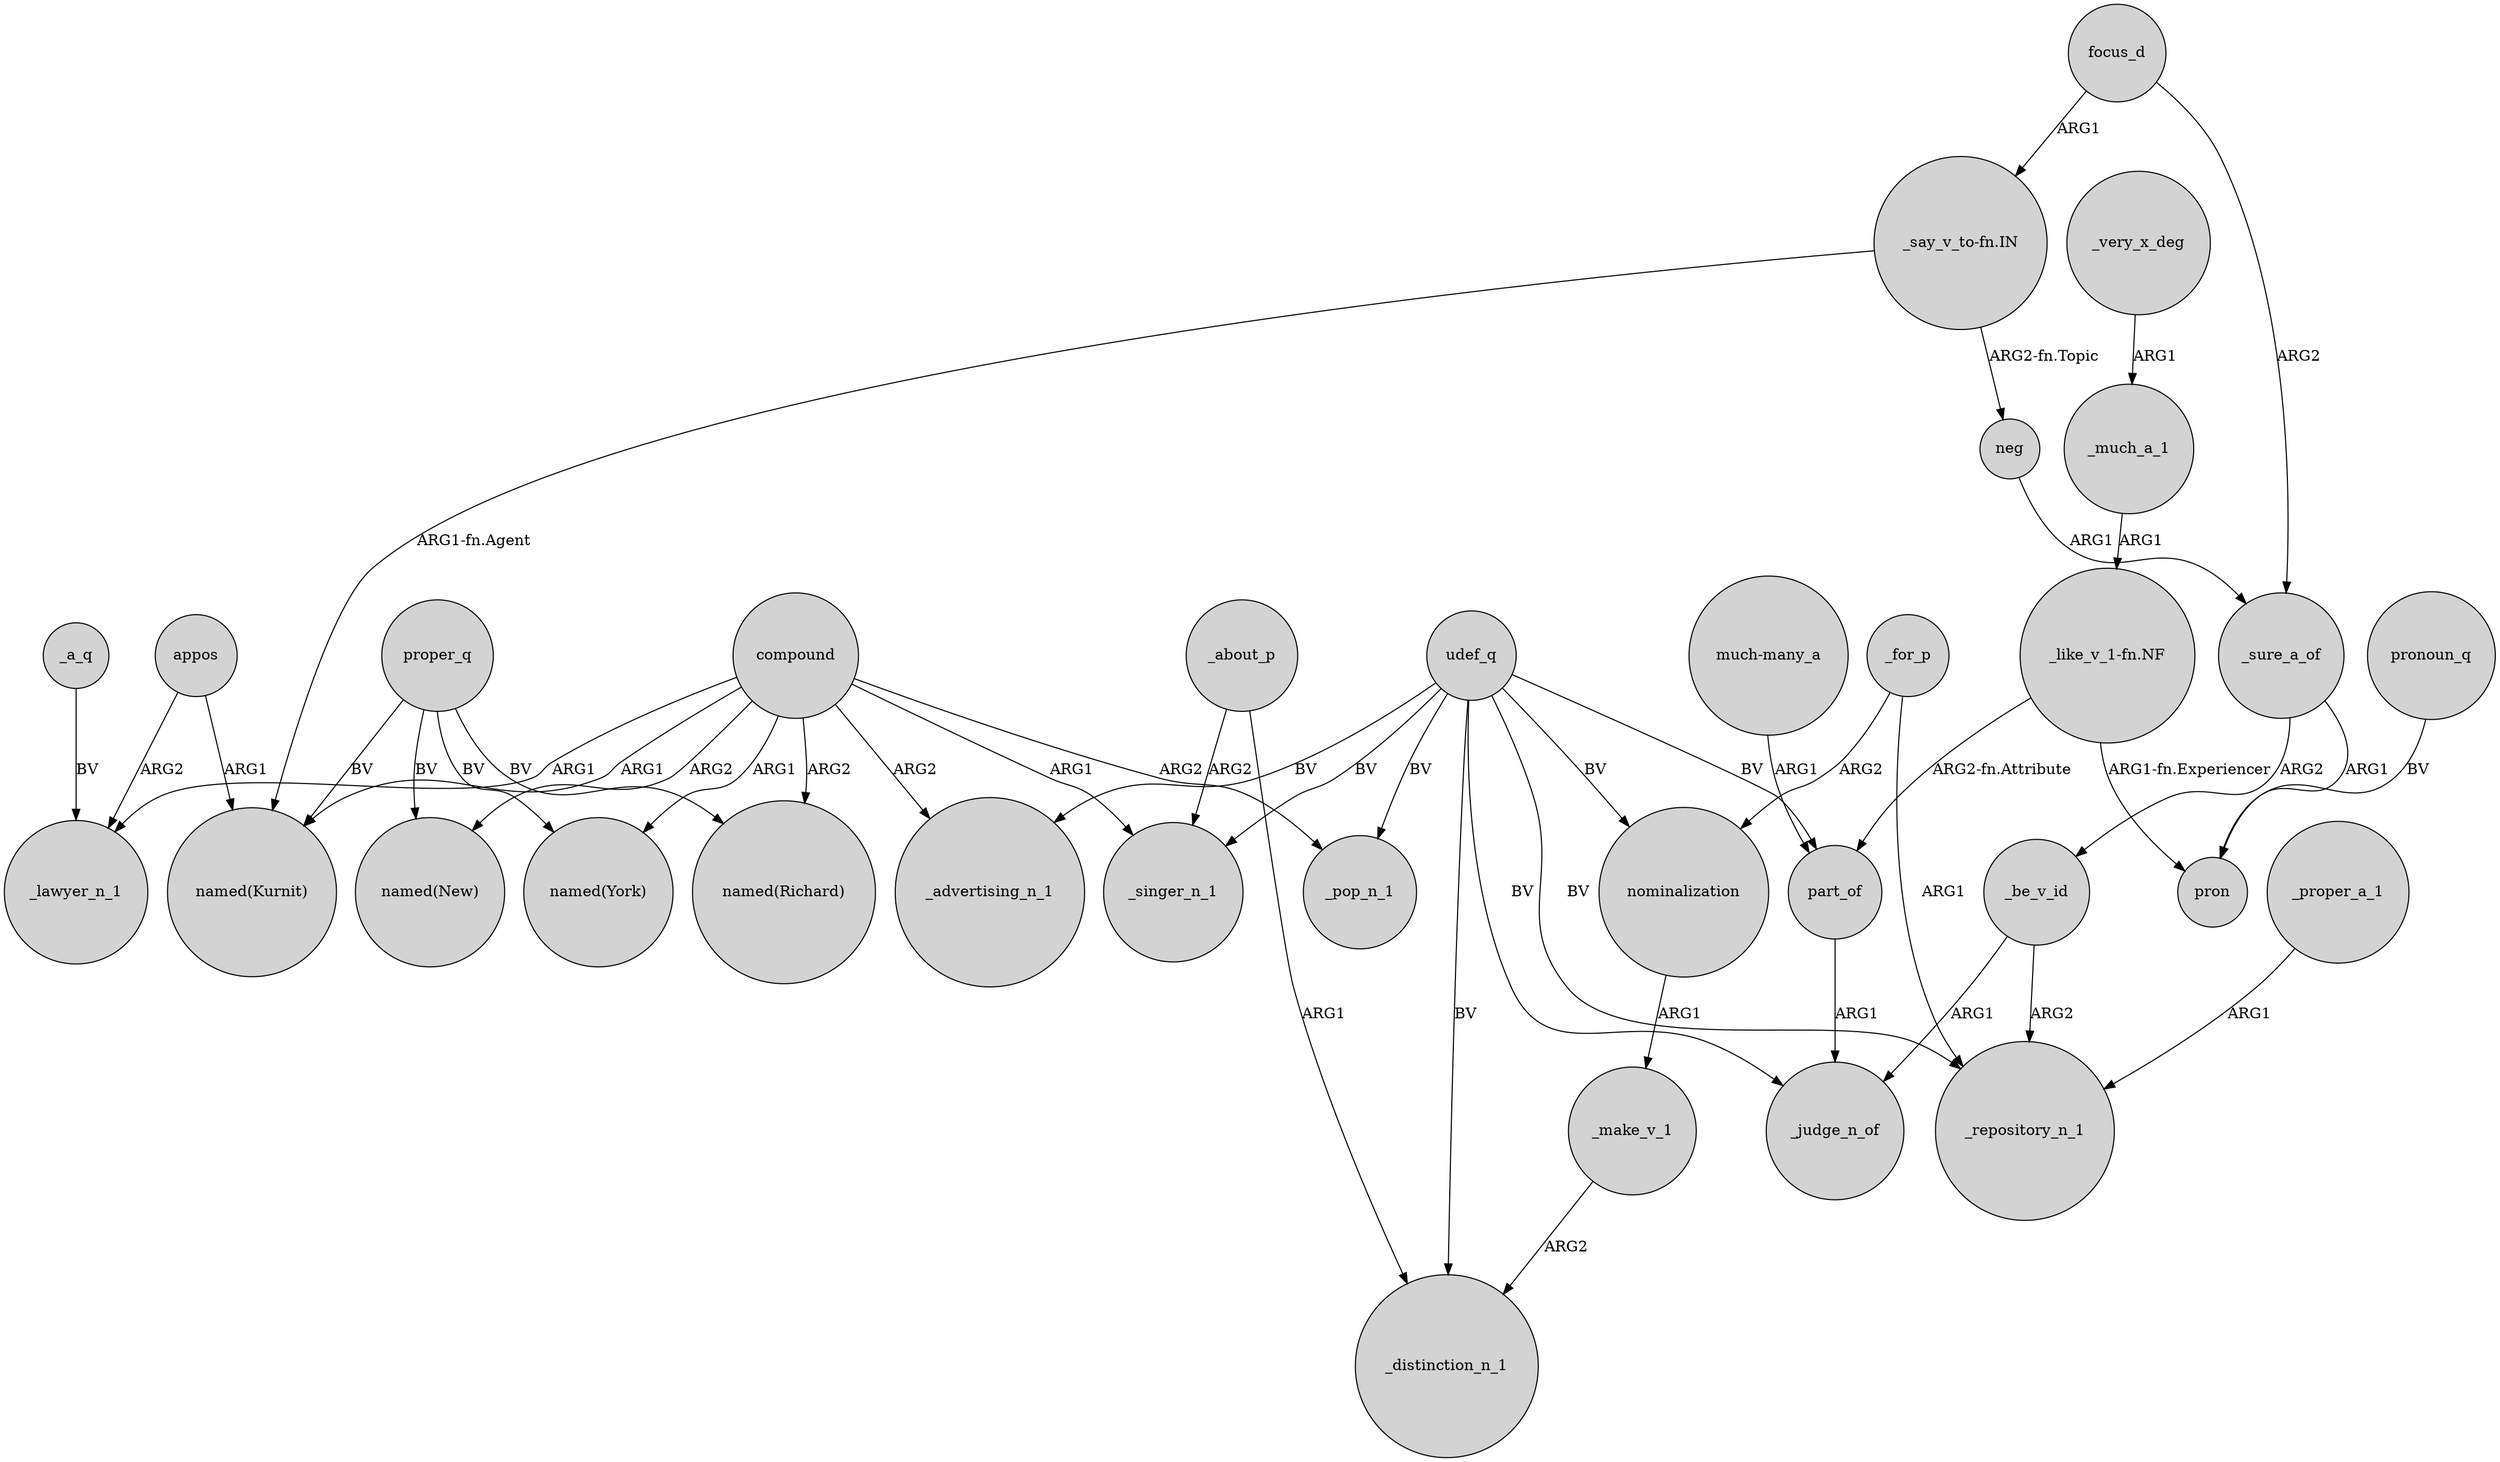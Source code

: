 digraph {
	node [shape=circle style=filled]
	appos -> "named(Kurnit)" [label=ARG1]
	udef_q -> part_of [label=BV]
	udef_q -> _distinction_n_1 [label=BV]
	_a_q -> _lawyer_n_1 [label=BV]
	compound -> "named(New)" [label=ARG2]
	compound -> _lawyer_n_1 [label=ARG1]
	_sure_a_of -> _be_v_id [label=ARG2]
	proper_q -> "named(New)" [label=BV]
	_make_v_1 -> _distinction_n_1 [label=ARG2]
	_proper_a_1 -> _repository_n_1 [label=ARG1]
	"much-many_a" -> part_of [label=ARG1]
	"_like_v_1-fn.NF" -> part_of [label="ARG2-fn.Attribute"]
	compound -> "named(Richard)" [label=ARG2]
	udef_q -> _repository_n_1 [label=BV]
	_for_p -> nominalization [label=ARG2]
	_be_v_id -> _judge_n_of [label=ARG1]
	appos -> _lawyer_n_1 [label=ARG2]
	compound -> _singer_n_1 [label=ARG1]
	nominalization -> _make_v_1 [label=ARG1]
	_much_a_1 -> "_like_v_1-fn.NF" [label=ARG1]
	udef_q -> _judge_n_of [label=BV]
	udef_q -> _pop_n_1 [label=BV]
	_be_v_id -> _repository_n_1 [label=ARG2]
	part_of -> _judge_n_of [label=ARG1]
	udef_q -> _advertising_n_1 [label=BV]
	pronoun_q -> pron [label=BV]
	compound -> _pop_n_1 [label=ARG2]
	proper_q -> "named(Richard)" [label=BV]
	compound -> "named(York)" [label=ARG1]
	proper_q -> "named(Kurnit)" [label=BV]
	compound -> _advertising_n_1 [label=ARG2]
	"_like_v_1-fn.NF" -> pron [label="ARG1-fn.Experiencer"]
	_about_p -> _distinction_n_1 [label=ARG1]
	udef_q -> nominalization [label=BV]
	neg -> _sure_a_of [label=ARG1]
	udef_q -> _singer_n_1 [label=BV]
	_very_x_deg -> _much_a_1 [label=ARG1]
	"_say_v_to-fn.IN" -> neg [label="ARG2-fn.Topic"]
	focus_d -> _sure_a_of [label=ARG2]
	compound -> "named(Kurnit)" [label=ARG1]
	_sure_a_of -> pron [label=ARG1]
	_for_p -> _repository_n_1 [label=ARG1]
	proper_q -> "named(York)" [label=BV]
	"_say_v_to-fn.IN" -> "named(Kurnit)" [label="ARG1-fn.Agent"]
	_about_p -> _singer_n_1 [label=ARG2]
	focus_d -> "_say_v_to-fn.IN" [label=ARG1]
}
